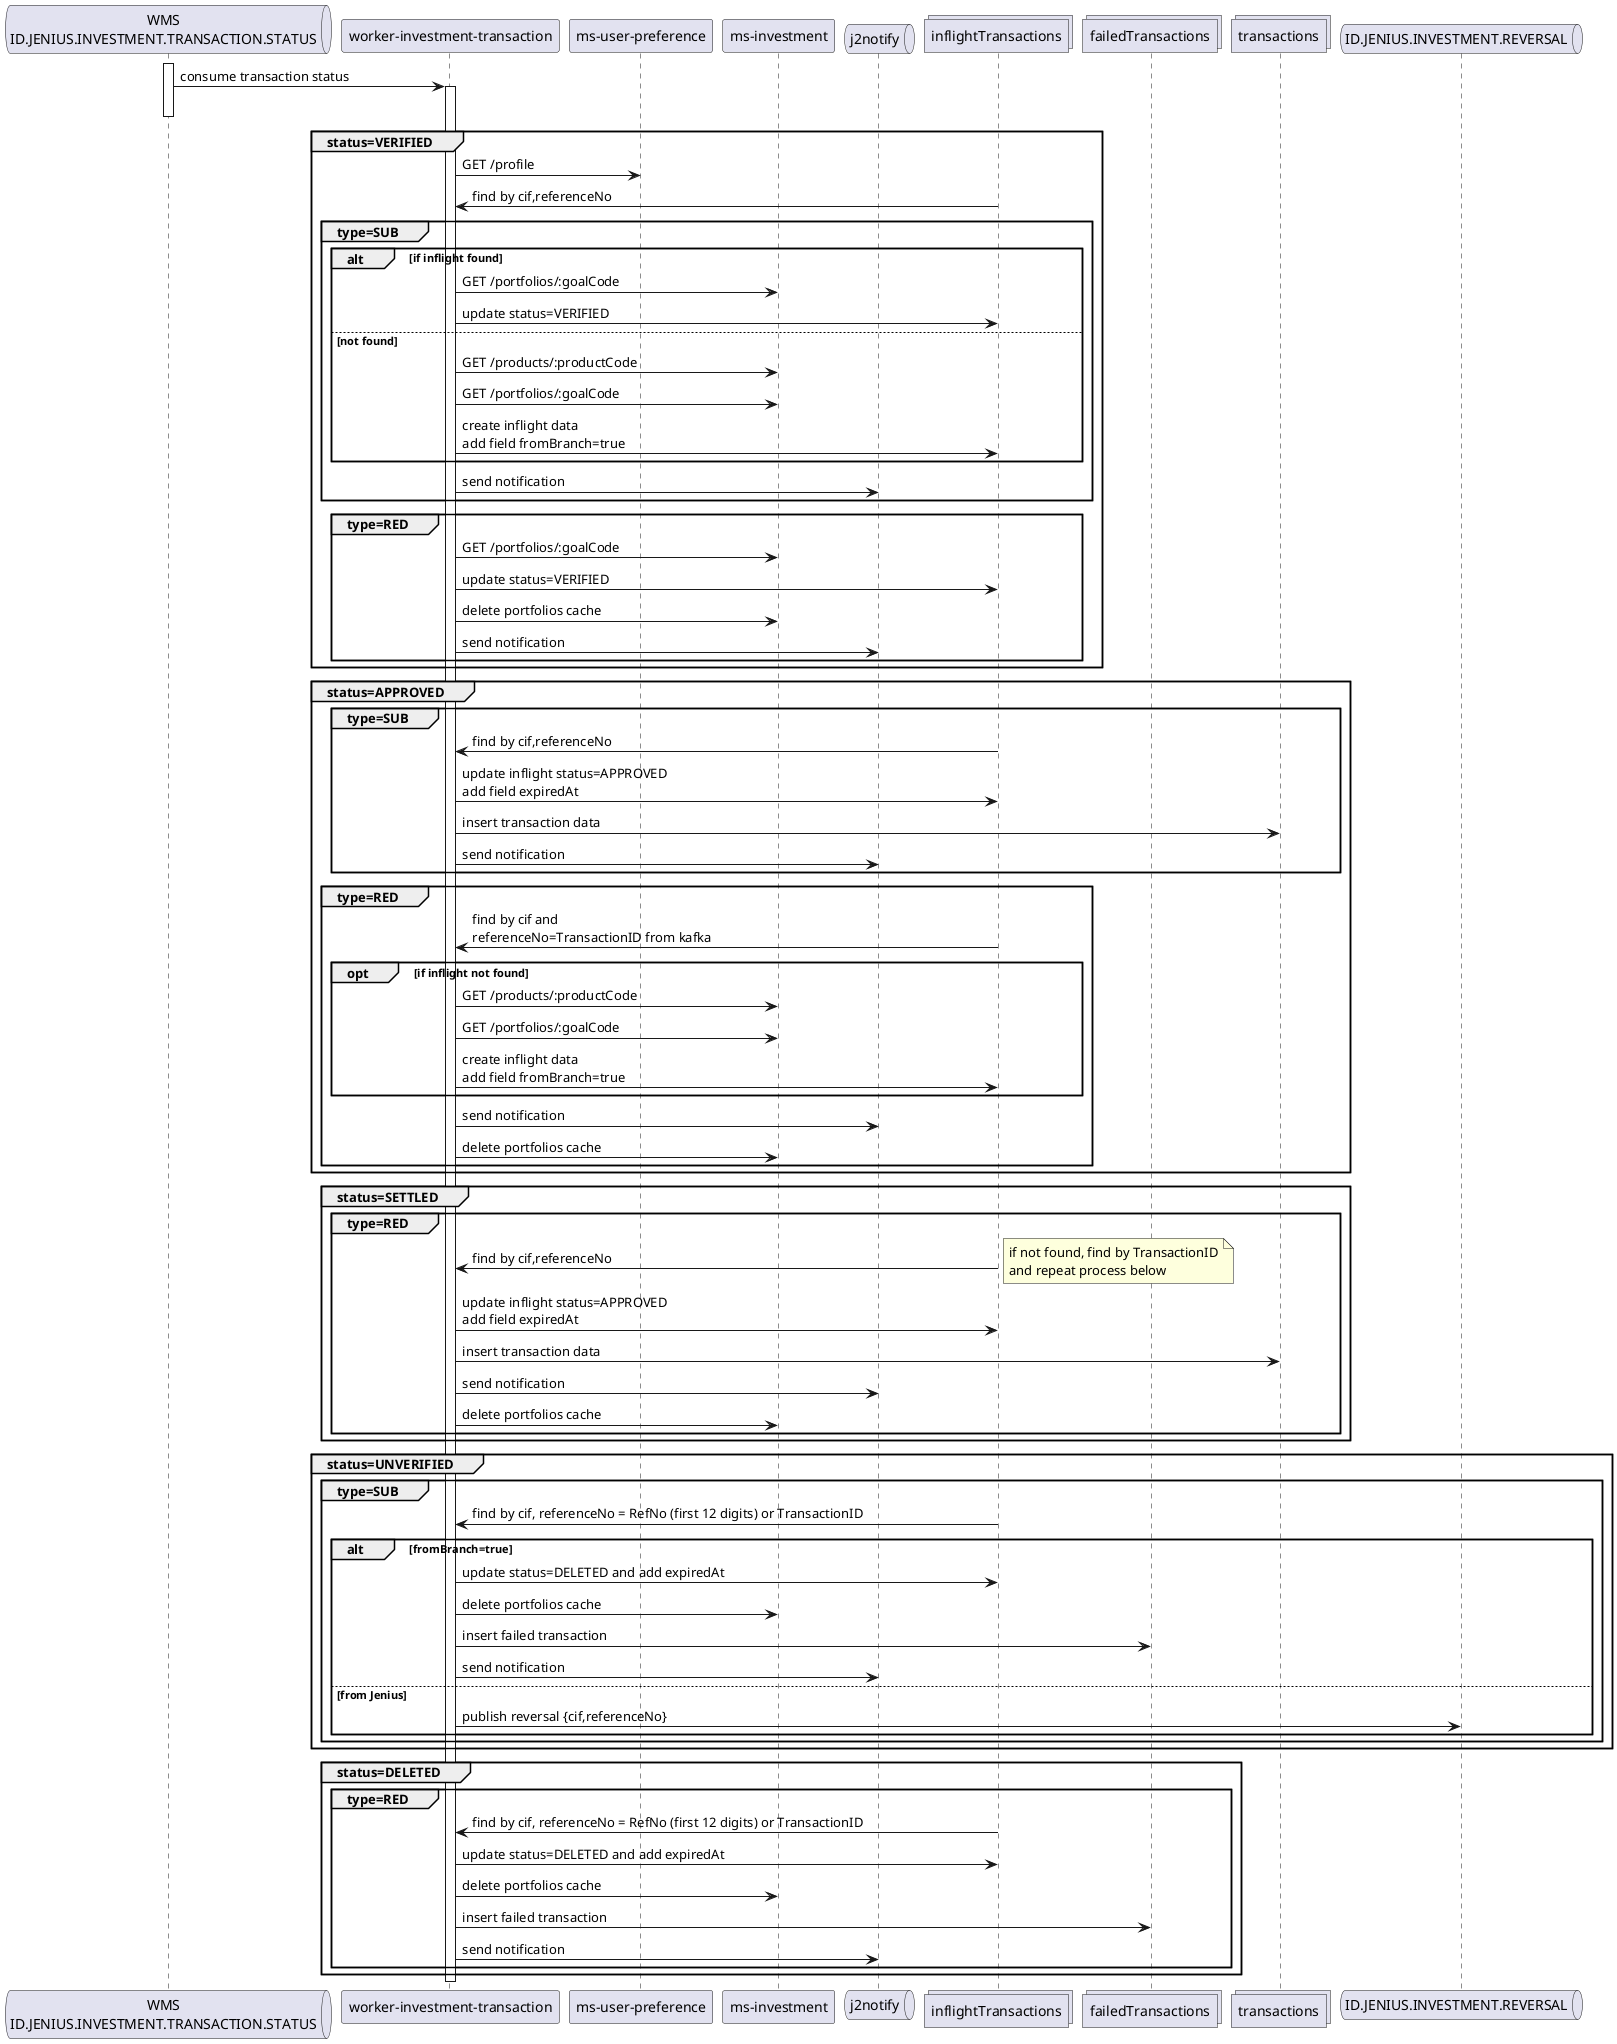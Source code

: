 @startuml transaction status
queue "WMS\nID.JENIUS.INVESTMENT.TRANSACTION.STATUS" as kafka
participant "worker-investment-transaction" as wit
participant "ms-user-preference" as mup
participant "ms-investment" as mi
queue "j2notify" as notif
collections "inflightTransactions" as inflights
collections "failedTransactions" as faileds
collections "transactions" as transactions
queue "ID.JENIUS.INVESTMENT.REVERSAL" as kafkaReversal

activate kafka
kafka -> wit: consume transaction status
activate wit
deactivate kafka
' VERIFIED
group status=VERIFIED
wit -> mup: GET /profile
wit <- inflights: find by cif,referenceNo
' VERIFIED SUB
group type=SUB
alt if inflight found
wit -> mi: GET /portfolios/:goalCode
wit -> inflights: update status=VERIFIED
else not found
wit -> mi: GET /products/:productCode
wit -> mi: GET /portfolios/:goalCode
wit -> inflights: create inflight data\nadd field fromBranch=true
end
wit -> notif: send notification
end
' VERIFIED SUB end
' VERIFIED RED
group type=RED
wit -> mi: GET /portfolios/:goalCode
wit -> inflights: update status=VERIFIED
wit -> mi: delete portfolios cache
wit -> notif: send notification
end
' VERIFIED RED end
end
' VERIFIED end
' APPROVED
group status=APPROVED
' APPROVED SUB
group type=SUB
wit <- inflights: find by cif,referenceNo
wit -> inflights: update inflight status=APPROVED\nadd field expiredAt
wit -> transactions: insert transaction data
wit -> notif: send notification
end
' APPROVED SUB end
' APPROVED RED
group type=RED
wit <- inflights: find by cif and\nreferenceNo=TransactionID from kafka
opt if inflight not found
wit -> mi: GET /products/:productCode
wit -> mi: GET /portfolios/:goalCode
wit -> inflights: create inflight data\nadd field fromBranch=true
end
wit -> notif: send notification
wit -> mi: delete portfolios cache
end
' APPROVED RED end
end
' APPROVED end
' SETTLED
group status=SETTLED
' SETTLED RED
group type=RED
wit <- inflights: find by cif,referenceNo
note right: if not found, find by TransactionID\nand repeat process below
wit -> inflights: update inflight status=APPROVED\nadd field expiredAt
wit -> transactions: insert transaction data
wit -> notif: send notification
wit -> mi: delete portfolios cache
end
' SETTLED RED end
end
' SETTLED end
' UNVERIFIED
group status=UNVERIFIED
' UNVERIFIED SUB
group type=SUB
wit <- inflights: find by cif, referenceNo = RefNo (first 12 digits) or TransactionID
alt fromBranch=true
wit -> inflights: update status=DELETED and add expiredAt
wit -> mi: delete portfolios cache
wit -> faileds: insert failed transaction
wit -> notif: send notification
else from Jenius
wit -> kafkaReversal: publish reversal {cif,referenceNo}
end
end
' UNVERIFIED SUB end
end
' UNVERIFIED end
' UNVERIFIED
group status=DELETED
' DELETED RED
group type=RED
wit <- inflights: find by cif, referenceNo = RefNo (first 12 digits) or TransactionID
wit -> inflights: update status=DELETED and add expiredAt
wit -> mi: delete portfolios cache
wit -> faileds: insert failed transaction
wit -> notif: send notification
end
' DELETED RED end
end
' DELETED end
deactivate wit

@enduml